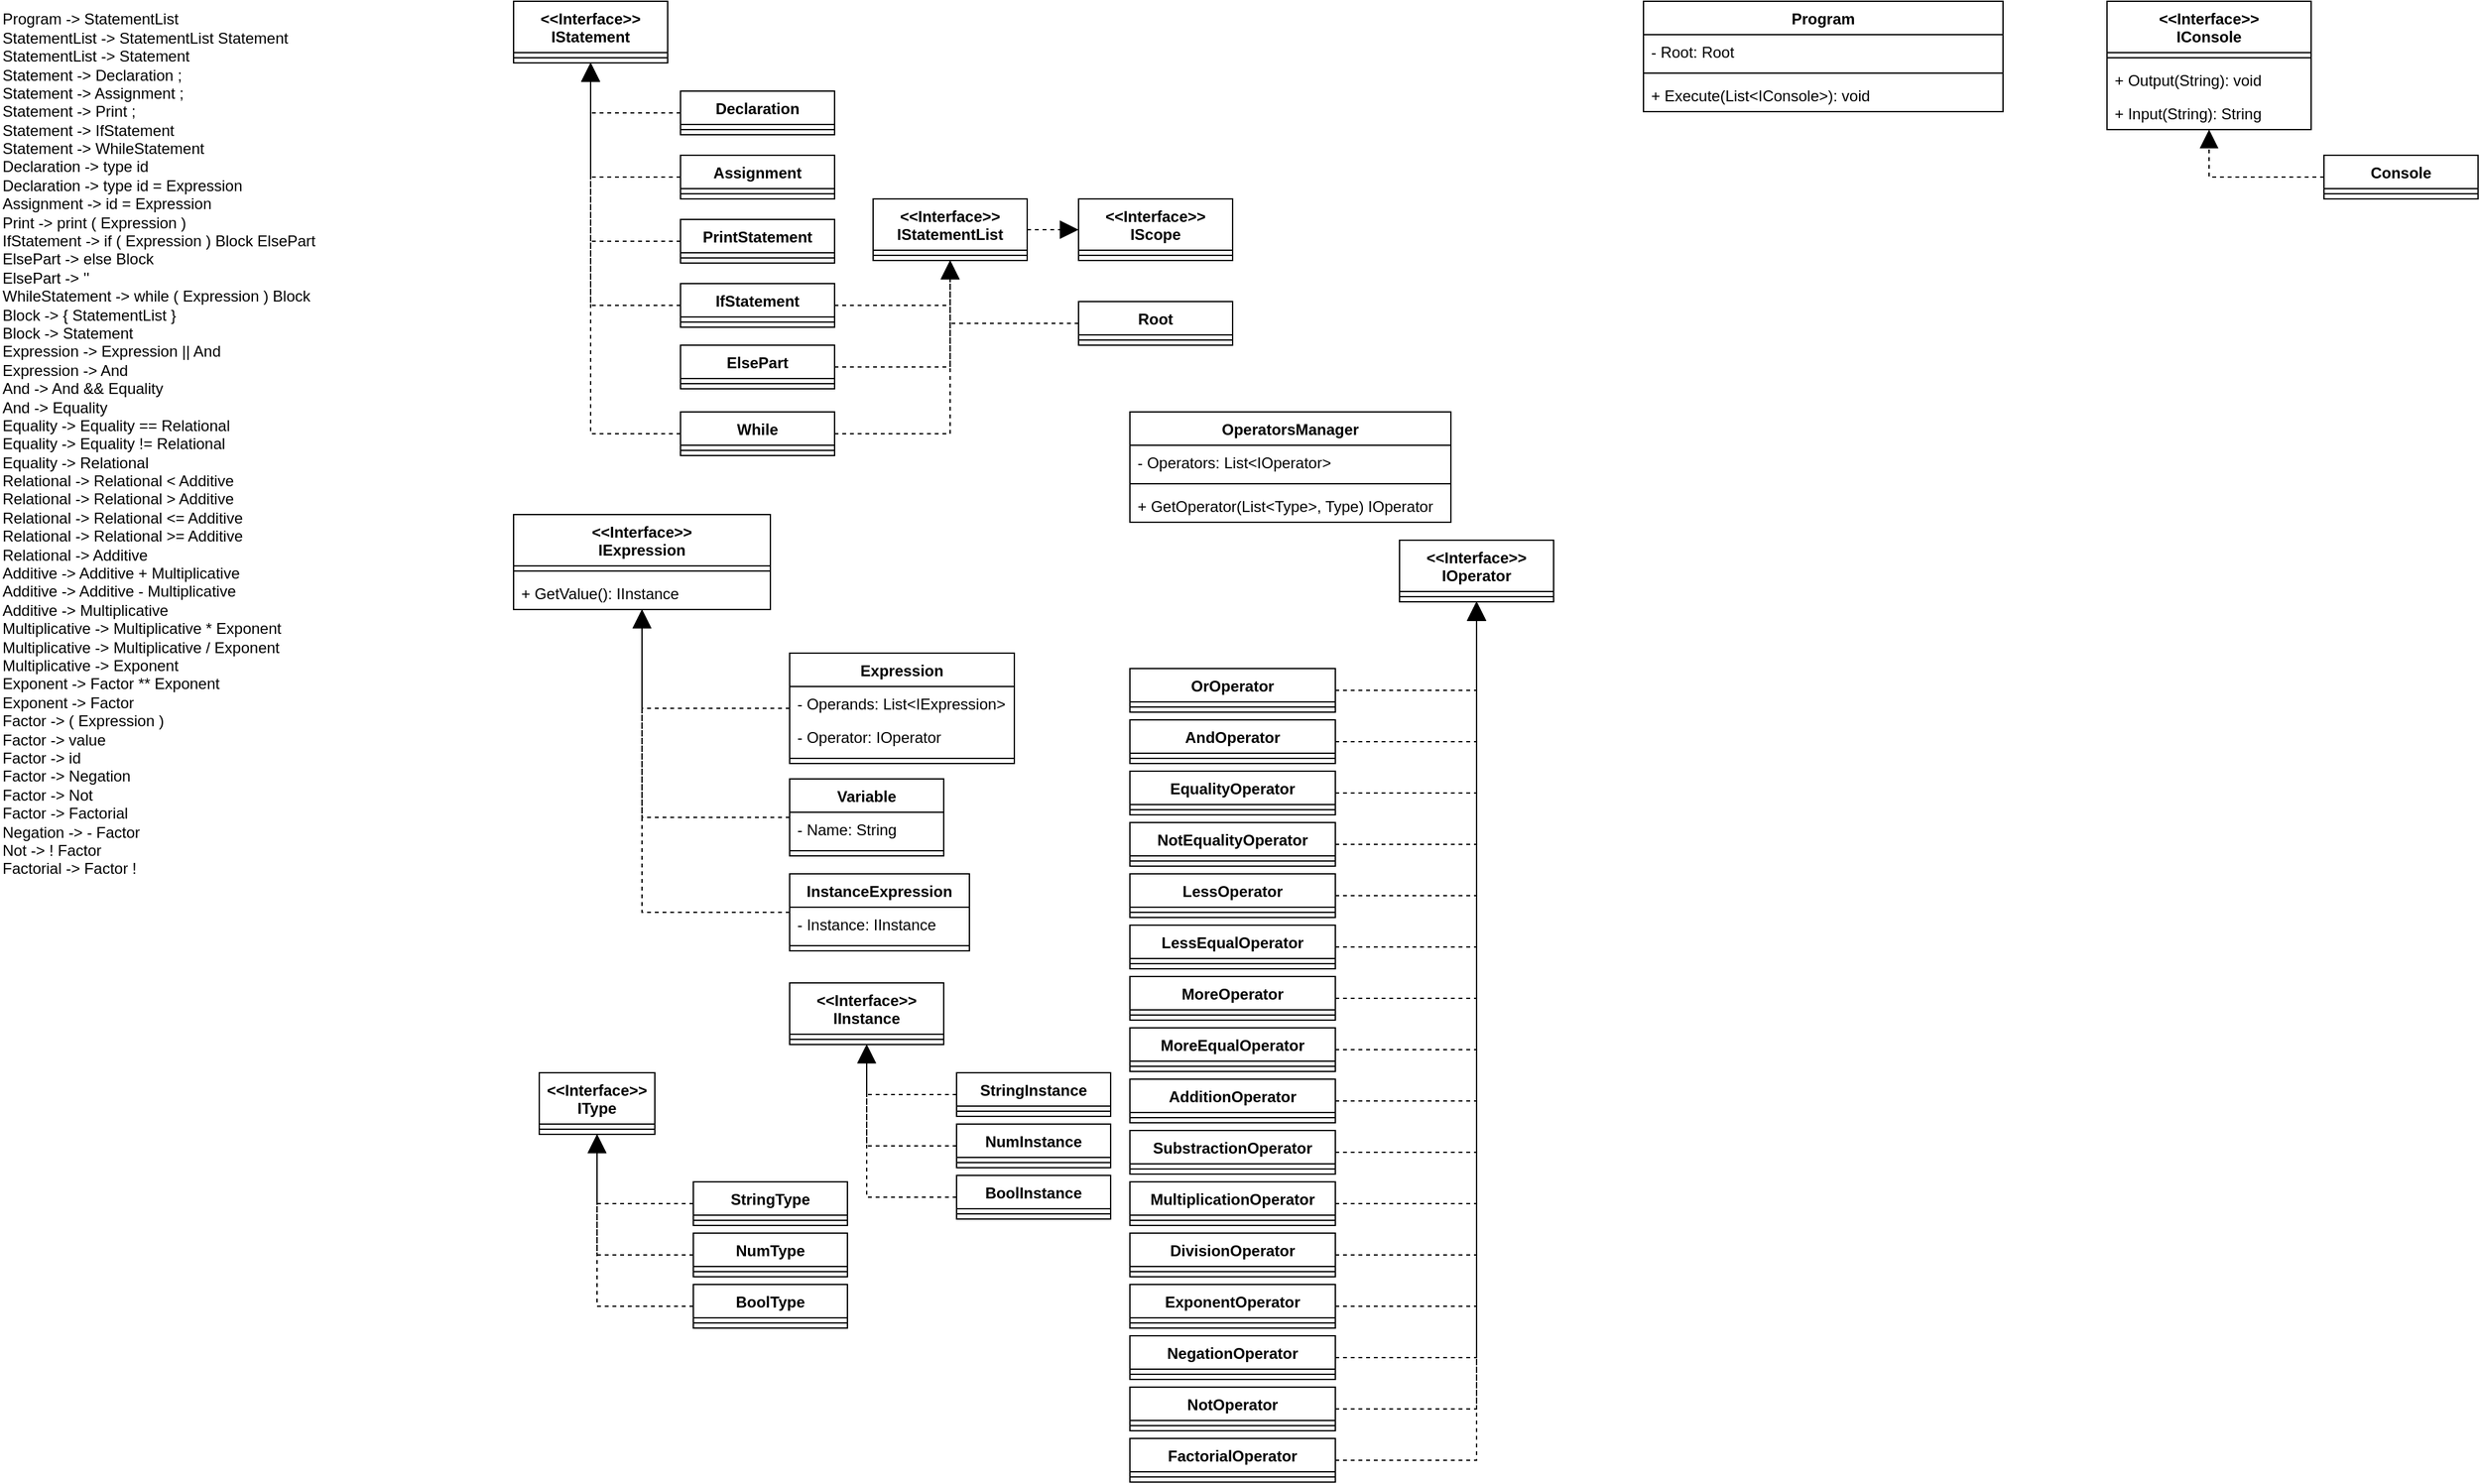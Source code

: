 <mxfile version="24.1.0" type="device">
  <diagram id="C5RBs43oDa-KdzZeNtuy" name="Page-1">
    <mxGraphModel dx="1534" dy="521" grid="1" gridSize="10" guides="1" tooltips="1" connect="1" arrows="1" fold="1" page="1" pageScale="1" pageWidth="827" pageHeight="1169" math="0" shadow="0">
      <root>
        <mxCell id="WIyWlLk6GJQsqaUBKTNV-0" />
        <mxCell id="WIyWlLk6GJQsqaUBKTNV-1" parent="WIyWlLk6GJQsqaUBKTNV-0" />
        <mxCell id="Ax5wIYKiButKGOW5LQg--2" value="&amp;lt;&amp;lt;Interface&amp;gt;&amp;gt;&lt;br&gt;IStatement" style="swimlane;fontStyle=1;align=center;verticalAlign=top;childLayout=stackLayout;horizontal=1;startSize=40;horizontalStack=0;resizeParent=1;resizeParentMax=0;resizeLast=0;collapsible=1;marginBottom=0;whiteSpace=wrap;html=1;" parent="WIyWlLk6GJQsqaUBKTNV-1" vertex="1">
          <mxGeometry width="120" height="48" as="geometry">
            <mxRectangle x="430" y="60" width="110" height="40" as="alternateBounds" />
          </mxGeometry>
        </mxCell>
        <mxCell id="Ax5wIYKiButKGOW5LQg--3" value="" style="line;strokeWidth=1;fillColor=none;align=left;verticalAlign=middle;spacingTop=-1;spacingLeft=3;spacingRight=3;rotatable=0;labelPosition=right;points=[];portConstraint=eastwest;strokeColor=inherit;" parent="Ax5wIYKiButKGOW5LQg--2" vertex="1">
          <mxGeometry y="40" width="120" height="8" as="geometry" />
        </mxCell>
        <mxCell id="Ax5wIYKiButKGOW5LQg--4" value="&amp;lt;&amp;lt;Interface&amp;gt;&amp;gt;&lt;br&gt;IStatementList" style="swimlane;fontStyle=1;align=center;verticalAlign=top;childLayout=stackLayout;horizontal=1;startSize=40;horizontalStack=0;resizeParent=1;resizeParentMax=0;resizeLast=0;collapsible=1;marginBottom=0;whiteSpace=wrap;html=1;" parent="WIyWlLk6GJQsqaUBKTNV-1" vertex="1">
          <mxGeometry x="280" y="154" width="120" height="48" as="geometry">
            <mxRectangle x="430" y="60" width="110" height="40" as="alternateBounds" />
          </mxGeometry>
        </mxCell>
        <mxCell id="Ax5wIYKiButKGOW5LQg--5" value="" style="line;strokeWidth=1;fillColor=none;align=left;verticalAlign=middle;spacingTop=-1;spacingLeft=3;spacingRight=3;rotatable=0;labelPosition=right;points=[];portConstraint=eastwest;strokeColor=inherit;" parent="Ax5wIYKiButKGOW5LQg--4" vertex="1">
          <mxGeometry y="40" width="120" height="8" as="geometry" />
        </mxCell>
        <mxCell id="Ax5wIYKiButKGOW5LQg--6" value="Declaration" style="swimlane;fontStyle=1;align=center;verticalAlign=top;childLayout=stackLayout;horizontal=1;startSize=26;horizontalStack=0;resizeParent=1;resizeParentMax=0;resizeLast=0;collapsible=1;marginBottom=0;whiteSpace=wrap;html=1;" parent="WIyWlLk6GJQsqaUBKTNV-1" vertex="1">
          <mxGeometry x="130" y="70" width="120" height="34" as="geometry" />
        </mxCell>
        <mxCell id="Ax5wIYKiButKGOW5LQg--7" value="" style="line;strokeWidth=1;fillColor=none;align=left;verticalAlign=middle;spacingTop=-1;spacingLeft=3;spacingRight=3;rotatable=0;labelPosition=right;points=[];portConstraint=eastwest;strokeColor=inherit;" parent="Ax5wIYKiButKGOW5LQg--6" vertex="1">
          <mxGeometry y="26" width="120" height="8" as="geometry" />
        </mxCell>
        <mxCell id="Ax5wIYKiButKGOW5LQg--8" value="Assignment" style="swimlane;fontStyle=1;align=center;verticalAlign=top;childLayout=stackLayout;horizontal=1;startSize=26;horizontalStack=0;resizeParent=1;resizeParentMax=0;resizeLast=0;collapsible=1;marginBottom=0;whiteSpace=wrap;html=1;" parent="WIyWlLk6GJQsqaUBKTNV-1" vertex="1">
          <mxGeometry x="130" y="120" width="120" height="34" as="geometry" />
        </mxCell>
        <mxCell id="Ax5wIYKiButKGOW5LQg--9" value="" style="line;strokeWidth=1;fillColor=none;align=left;verticalAlign=middle;spacingTop=-1;spacingLeft=3;spacingRight=3;rotatable=0;labelPosition=right;points=[];portConstraint=eastwest;strokeColor=inherit;" parent="Ax5wIYKiButKGOW5LQg--8" vertex="1">
          <mxGeometry y="26" width="120" height="8" as="geometry" />
        </mxCell>
        <mxCell id="Ax5wIYKiButKGOW5LQg--10" value="" style="endArrow=block;dashed=1;endFill=1;endSize=12;html=1;rounded=0;edgeStyle=orthogonalEdgeStyle;elbow=vertical;" parent="WIyWlLk6GJQsqaUBKTNV-1" source="Ax5wIYKiButKGOW5LQg--6" target="Ax5wIYKiButKGOW5LQg--2" edge="1">
          <mxGeometry width="160" relative="1" as="geometry">
            <mxPoint x="250" y="30.0" as="sourcePoint" />
            <mxPoint x="360" y="30.0" as="targetPoint" />
          </mxGeometry>
        </mxCell>
        <mxCell id="Ax5wIYKiButKGOW5LQg--12" value="" style="endArrow=block;dashed=1;endFill=1;endSize=12;html=1;rounded=0;edgeStyle=orthogonalEdgeStyle;elbow=vertical;" parent="WIyWlLk6GJQsqaUBKTNV-1" source="Ax5wIYKiButKGOW5LQg--8" target="Ax5wIYKiButKGOW5LQg--2" edge="1">
          <mxGeometry width="160" relative="1" as="geometry">
            <mxPoint x="330" y="200.0" as="sourcePoint" />
            <mxPoint x="440" y="200.0" as="targetPoint" />
          </mxGeometry>
        </mxCell>
        <mxCell id="Ax5wIYKiButKGOW5LQg--13" value="PrintStatement" style="swimlane;fontStyle=1;align=center;verticalAlign=top;childLayout=stackLayout;horizontal=1;startSize=26;horizontalStack=0;resizeParent=1;resizeParentMax=0;resizeLast=0;collapsible=1;marginBottom=0;whiteSpace=wrap;html=1;" parent="WIyWlLk6GJQsqaUBKTNV-1" vertex="1">
          <mxGeometry x="130" y="170" width="120" height="34" as="geometry" />
        </mxCell>
        <mxCell id="Ax5wIYKiButKGOW5LQg--14" value="" style="line;strokeWidth=1;fillColor=none;align=left;verticalAlign=middle;spacingTop=-1;spacingLeft=3;spacingRight=3;rotatable=0;labelPosition=right;points=[];portConstraint=eastwest;strokeColor=inherit;" parent="Ax5wIYKiButKGOW5LQg--13" vertex="1">
          <mxGeometry y="26" width="120" height="8" as="geometry" />
        </mxCell>
        <mxCell id="Ax5wIYKiButKGOW5LQg--15" value="" style="endArrow=block;dashed=1;endFill=1;endSize=12;html=1;rounded=0;edgeStyle=orthogonalEdgeStyle;elbow=vertical;" parent="WIyWlLk6GJQsqaUBKTNV-1" source="Ax5wIYKiButKGOW5LQg--13" target="Ax5wIYKiButKGOW5LQg--2" edge="1">
          <mxGeometry width="160" relative="1" as="geometry">
            <mxPoint x="260" y="290.0" as="sourcePoint" />
            <mxPoint x="370" y="290.0" as="targetPoint" />
          </mxGeometry>
        </mxCell>
        <mxCell id="Ax5wIYKiButKGOW5LQg--18" value="While" style="swimlane;fontStyle=1;align=center;verticalAlign=top;childLayout=stackLayout;horizontal=1;startSize=26;horizontalStack=0;resizeParent=1;resizeParentMax=0;resizeLast=0;collapsible=1;marginBottom=0;whiteSpace=wrap;html=1;" parent="WIyWlLk6GJQsqaUBKTNV-1" vertex="1">
          <mxGeometry x="130" y="320" width="120" height="34" as="geometry" />
        </mxCell>
        <mxCell id="Ax5wIYKiButKGOW5LQg--19" value="" style="line;strokeWidth=1;fillColor=none;align=left;verticalAlign=middle;spacingTop=-1;spacingLeft=3;spacingRight=3;rotatable=0;labelPosition=right;points=[];portConstraint=eastwest;strokeColor=inherit;" parent="Ax5wIYKiButKGOW5LQg--18" vertex="1">
          <mxGeometry y="26" width="120" height="8" as="geometry" />
        </mxCell>
        <mxCell id="Ax5wIYKiButKGOW5LQg--21" value="" style="endArrow=block;dashed=1;endFill=1;endSize=12;html=1;rounded=0;edgeStyle=orthogonalEdgeStyle;elbow=vertical;" parent="WIyWlLk6GJQsqaUBKTNV-1" source="Ax5wIYKiButKGOW5LQg--18" target="Ax5wIYKiButKGOW5LQg--2" edge="1">
          <mxGeometry width="160" relative="1" as="geometry">
            <mxPoint x="40" y="290.0" as="sourcePoint" />
            <mxPoint x="150" y="290.0" as="targetPoint" />
          </mxGeometry>
        </mxCell>
        <mxCell id="Ax5wIYKiButKGOW5LQg--23" value="IfStatement" style="swimlane;fontStyle=1;align=center;verticalAlign=top;childLayout=stackLayout;horizontal=1;startSize=26;horizontalStack=0;resizeParent=1;resizeParentMax=0;resizeLast=0;collapsible=1;marginBottom=0;whiteSpace=wrap;html=1;" parent="WIyWlLk6GJQsqaUBKTNV-1" vertex="1">
          <mxGeometry x="130" y="220" width="120" height="34" as="geometry" />
        </mxCell>
        <mxCell id="Ax5wIYKiButKGOW5LQg--24" value="" style="line;strokeWidth=1;fillColor=none;align=left;verticalAlign=middle;spacingTop=-1;spacingLeft=3;spacingRight=3;rotatable=0;labelPosition=right;points=[];portConstraint=eastwest;strokeColor=inherit;" parent="Ax5wIYKiButKGOW5LQg--23" vertex="1">
          <mxGeometry y="26" width="120" height="8" as="geometry" />
        </mxCell>
        <mxCell id="Ax5wIYKiButKGOW5LQg--25" value="ElsePart" style="swimlane;fontStyle=1;align=center;verticalAlign=top;childLayout=stackLayout;horizontal=1;startSize=26;horizontalStack=0;resizeParent=1;resizeParentMax=0;resizeLast=0;collapsible=1;marginBottom=0;whiteSpace=wrap;html=1;" parent="WIyWlLk6GJQsqaUBKTNV-1" vertex="1">
          <mxGeometry x="130" y="268" width="120" height="34" as="geometry" />
        </mxCell>
        <mxCell id="Ax5wIYKiButKGOW5LQg--26" value="" style="line;strokeWidth=1;fillColor=none;align=left;verticalAlign=middle;spacingTop=-1;spacingLeft=3;spacingRight=3;rotatable=0;labelPosition=right;points=[];portConstraint=eastwest;strokeColor=inherit;" parent="Ax5wIYKiButKGOW5LQg--25" vertex="1">
          <mxGeometry y="26" width="120" height="8" as="geometry" />
        </mxCell>
        <mxCell id="Ax5wIYKiButKGOW5LQg--27" value="" style="endArrow=block;dashed=1;endFill=1;endSize=12;html=1;rounded=0;edgeStyle=orthogonalEdgeStyle;elbow=vertical;" parent="WIyWlLk6GJQsqaUBKTNV-1" source="Ax5wIYKiButKGOW5LQg--23" target="Ax5wIYKiButKGOW5LQg--2" edge="1">
          <mxGeometry width="160" relative="1" as="geometry">
            <mxPoint x="340" y="240.0" as="sourcePoint" />
            <mxPoint x="450" y="240.0" as="targetPoint" />
          </mxGeometry>
        </mxCell>
        <mxCell id="Ax5wIYKiButKGOW5LQg--29" value="" style="endArrow=block;dashed=1;endFill=1;endSize=12;html=1;rounded=0;edgeStyle=orthogonalEdgeStyle;elbow=vertical;" parent="WIyWlLk6GJQsqaUBKTNV-1" source="Ax5wIYKiButKGOW5LQg--23" target="Ax5wIYKiButKGOW5LQg--4" edge="1">
          <mxGeometry width="160" relative="1" as="geometry">
            <mxPoint x="330" y="330.0" as="sourcePoint" />
            <mxPoint x="440" y="330.0" as="targetPoint" />
          </mxGeometry>
        </mxCell>
        <mxCell id="Ax5wIYKiButKGOW5LQg--30" value="" style="endArrow=block;dashed=1;endFill=1;endSize=12;html=1;rounded=0;edgeStyle=orthogonalEdgeStyle;elbow=vertical;" parent="WIyWlLk6GJQsqaUBKTNV-1" source="Ax5wIYKiButKGOW5LQg--25" target="Ax5wIYKiButKGOW5LQg--4" edge="1">
          <mxGeometry width="160" relative="1" as="geometry">
            <mxPoint x="290" y="310.0" as="sourcePoint" />
            <mxPoint x="400" y="310.0" as="targetPoint" />
          </mxGeometry>
        </mxCell>
        <mxCell id="Ax5wIYKiButKGOW5LQg--31" value="" style="endArrow=block;dashed=1;endFill=1;endSize=12;html=1;rounded=0;edgeStyle=orthogonalEdgeStyle;elbow=vertical;" parent="WIyWlLk6GJQsqaUBKTNV-1" source="Ax5wIYKiButKGOW5LQg--18" target="Ax5wIYKiButKGOW5LQg--4" edge="1">
          <mxGeometry width="160" relative="1" as="geometry">
            <mxPoint x="210" y="390" as="sourcePoint" />
            <mxPoint x="320" y="390.0" as="targetPoint" />
          </mxGeometry>
        </mxCell>
        <mxCell id="Ax5wIYKiButKGOW5LQg--32" value="&amp;lt;&amp;lt;Interface&amp;gt;&amp;gt;&lt;br&gt;IScope" style="swimlane;fontStyle=1;align=center;verticalAlign=top;childLayout=stackLayout;horizontal=1;startSize=40;horizontalStack=0;resizeParent=1;resizeParentMax=0;resizeLast=0;collapsible=1;marginBottom=0;whiteSpace=wrap;html=1;" parent="WIyWlLk6GJQsqaUBKTNV-1" vertex="1">
          <mxGeometry x="440" y="154" width="120" height="48" as="geometry">
            <mxRectangle x="430" y="60" width="110" height="40" as="alternateBounds" />
          </mxGeometry>
        </mxCell>
        <mxCell id="Ax5wIYKiButKGOW5LQg--33" value="" style="line;strokeWidth=1;fillColor=none;align=left;verticalAlign=middle;spacingTop=-1;spacingLeft=3;spacingRight=3;rotatable=0;labelPosition=right;points=[];portConstraint=eastwest;strokeColor=inherit;" parent="Ax5wIYKiButKGOW5LQg--32" vertex="1">
          <mxGeometry y="40" width="120" height="8" as="geometry" />
        </mxCell>
        <mxCell id="Ax5wIYKiButKGOW5LQg--34" value="Root" style="swimlane;fontStyle=1;align=center;verticalAlign=top;childLayout=stackLayout;horizontal=1;startSize=26;horizontalStack=0;resizeParent=1;resizeParentMax=0;resizeLast=0;collapsible=1;marginBottom=0;whiteSpace=wrap;html=1;" parent="WIyWlLk6GJQsqaUBKTNV-1" vertex="1">
          <mxGeometry x="440" y="234" width="120" height="34" as="geometry" />
        </mxCell>
        <mxCell id="Ax5wIYKiButKGOW5LQg--35" value="" style="line;strokeWidth=1;fillColor=none;align=left;verticalAlign=middle;spacingTop=-1;spacingLeft=3;spacingRight=3;rotatable=0;labelPosition=right;points=[];portConstraint=eastwest;strokeColor=inherit;" parent="Ax5wIYKiButKGOW5LQg--34" vertex="1">
          <mxGeometry y="26" width="120" height="8" as="geometry" />
        </mxCell>
        <mxCell id="Ax5wIYKiButKGOW5LQg--37" value="" style="endArrow=block;dashed=1;endFill=1;endSize=12;html=1;rounded=0;edgeStyle=orthogonalEdgeStyle;elbow=vertical;" parent="WIyWlLk6GJQsqaUBKTNV-1" source="Ax5wIYKiButKGOW5LQg--4" target="Ax5wIYKiButKGOW5LQg--32" edge="1">
          <mxGeometry width="160" relative="1" as="geometry">
            <mxPoint x="440" y="250.0" as="sourcePoint" />
            <mxPoint x="550" y="250.0" as="targetPoint" />
          </mxGeometry>
        </mxCell>
        <mxCell id="Ax5wIYKiButKGOW5LQg--38" value="" style="endArrow=block;dashed=1;endFill=1;endSize=12;html=1;rounded=0;edgeStyle=orthogonalEdgeStyle;elbow=vertical;" parent="WIyWlLk6GJQsqaUBKTNV-1" source="Ax5wIYKiButKGOW5LQg--34" target="Ax5wIYKiButKGOW5LQg--4" edge="1">
          <mxGeometry width="160" relative="1" as="geometry">
            <mxPoint x="330" y="420.0" as="sourcePoint" />
            <mxPoint x="440" y="420.0" as="targetPoint" />
          </mxGeometry>
        </mxCell>
        <mxCell id="Ax5wIYKiButKGOW5LQg--42" value="&lt;div&gt;Program -&amp;gt; StatementList&lt;/div&gt;&lt;div&gt;StatementList -&amp;gt; StatementList Statement&lt;/div&gt;&lt;div&gt;StatementList -&amp;gt; Statement&lt;/div&gt;&lt;div&gt;Statement -&amp;gt; Declaration ;&lt;/div&gt;&lt;div&gt;Statement -&amp;gt; Assignment ;&lt;/div&gt;&lt;div&gt;Statement -&amp;gt; Print ;&lt;/div&gt;&lt;div&gt;Statement -&amp;gt; IfStatement&lt;/div&gt;&lt;div&gt;Statement -&amp;gt; WhileStatement&lt;/div&gt;&lt;div&gt;Declaration -&amp;gt; type id&lt;/div&gt;&lt;div&gt;Declaration -&amp;gt; type id = Expression&lt;/div&gt;&lt;div&gt;Assignment -&amp;gt; id = Expression&lt;/div&gt;&lt;div&gt;Print -&amp;gt; print ( Expression )&lt;/div&gt;&lt;div&gt;IfStatement -&amp;gt; if ( Expression ) Block ElsePart&lt;/div&gt;&lt;div&gt;ElsePart -&amp;gt; else Block&lt;/div&gt;&lt;div&gt;ElsePart -&amp;gt; &#39;&#39;&lt;/div&gt;&lt;div&gt;WhileStatement -&amp;gt; while ( Expression ) Block&lt;/div&gt;&lt;div&gt;Block -&amp;gt; { StatementList }&lt;/div&gt;&lt;div&gt;Block -&amp;gt; Statement&lt;/div&gt;&lt;div&gt;Expression -&amp;gt; Expression || And&lt;/div&gt;&lt;div&gt;Expression -&amp;gt; And&lt;/div&gt;&lt;div&gt;And -&amp;gt; And &amp;amp;&amp;amp; Equality&lt;/div&gt;&lt;div&gt;And -&amp;gt; Equality&lt;/div&gt;&lt;div&gt;Equality -&amp;gt; Equality == Relational&lt;/div&gt;&lt;div&gt;Equality -&amp;gt; Equality != Relational&lt;/div&gt;&lt;div&gt;Equality -&amp;gt; Relational&lt;/div&gt;&lt;div&gt;Relational -&amp;gt; Relational &amp;lt; Additive&lt;/div&gt;&lt;div&gt;Relational -&amp;gt; Relational &amp;gt; Additive&lt;/div&gt;&lt;div&gt;Relational -&amp;gt; Relational &amp;lt;= Additive&lt;/div&gt;&lt;div&gt;Relational -&amp;gt; Relational &amp;gt;= Additive&lt;/div&gt;&lt;div&gt;Relational -&amp;gt; Additive&lt;/div&gt;&lt;div&gt;Additive -&amp;gt; Additive + Multiplicative&lt;/div&gt;&lt;div&gt;Additive -&amp;gt; Additive - Multiplicative&lt;/div&gt;&lt;div&gt;Additive -&amp;gt; Multiplicative&lt;/div&gt;&lt;div&gt;Multiplicative -&amp;gt; Multiplicative * Exponent&lt;/div&gt;&lt;div&gt;Multiplicative -&amp;gt; Multiplicative / Exponent&lt;/div&gt;&lt;div&gt;Multiplicative -&amp;gt; Exponent&lt;/div&gt;&lt;div&gt;Exponent -&amp;gt; Factor ** Exponent&lt;/div&gt;&lt;div&gt;Exponent -&amp;gt; Factor&lt;/div&gt;&lt;div&gt;Factor -&amp;gt; ( Expression )&lt;/div&gt;&lt;div&gt;Factor -&amp;gt; value&lt;/div&gt;&lt;div&gt;Factor -&amp;gt; id&lt;/div&gt;&lt;div&gt;Factor -&amp;gt; Negation&lt;/div&gt;&lt;div&gt;Factor -&amp;gt; Not&lt;/div&gt;&lt;div&gt;Factor -&amp;gt; Factorial&lt;/div&gt;&lt;div&gt;Negation -&amp;gt; - Factor&lt;/div&gt;&lt;div&gt;Not -&amp;gt; ! Factor&lt;/div&gt;&lt;div&gt;Factorial -&amp;gt; Factor !&lt;/div&gt;&lt;div&gt;&lt;/div&gt;" style="text;html=1;align=left;verticalAlign=middle;resizable=0;points=[];autosize=1;strokeColor=none;fillColor=none;" parent="WIyWlLk6GJQsqaUBKTNV-1" vertex="1">
          <mxGeometry x="-400" width="270" height="690" as="geometry" />
        </mxCell>
        <mxCell id="n7szS4Y07oMh0RmyHEz_-0" value="&amp;lt;&amp;lt;Interface&amp;gt;&amp;gt;&lt;br&gt;IExpression" style="swimlane;fontStyle=1;align=center;verticalAlign=top;childLayout=stackLayout;horizontal=1;startSize=40;horizontalStack=0;resizeParent=1;resizeParentMax=0;resizeLast=0;collapsible=1;marginBottom=0;whiteSpace=wrap;html=1;" parent="WIyWlLk6GJQsqaUBKTNV-1" vertex="1">
          <mxGeometry y="400" width="200" height="74" as="geometry">
            <mxRectangle x="430" y="60" width="110" height="40" as="alternateBounds" />
          </mxGeometry>
        </mxCell>
        <mxCell id="n7szS4Y07oMh0RmyHEz_-1" value="" style="line;strokeWidth=1;fillColor=none;align=left;verticalAlign=middle;spacingTop=-1;spacingLeft=3;spacingRight=3;rotatable=0;labelPosition=right;points=[];portConstraint=eastwest;strokeColor=inherit;" parent="n7szS4Y07oMh0RmyHEz_-0" vertex="1">
          <mxGeometry y="40" width="200" height="8" as="geometry" />
        </mxCell>
        <mxCell id="n7szS4Y07oMh0RmyHEz_-4" value="+ GetValue(): IInstance" style="text;strokeColor=none;fillColor=none;align=left;verticalAlign=top;spacingLeft=4;spacingRight=4;overflow=hidden;rotatable=0;points=[[0,0.5],[1,0.5]];portConstraint=eastwest;whiteSpace=wrap;html=1;" parent="n7szS4Y07oMh0RmyHEz_-0" vertex="1">
          <mxGeometry y="48" width="200" height="26" as="geometry" />
        </mxCell>
        <mxCell id="n7szS4Y07oMh0RmyHEz_-5" value="&amp;lt;&amp;lt;Interface&amp;gt;&amp;gt;&lt;br&gt;IInstance" style="swimlane;fontStyle=1;align=center;verticalAlign=top;childLayout=stackLayout;horizontal=1;startSize=40;horizontalStack=0;resizeParent=1;resizeParentMax=0;resizeLast=0;collapsible=1;marginBottom=0;whiteSpace=wrap;html=1;" parent="WIyWlLk6GJQsqaUBKTNV-1" vertex="1">
          <mxGeometry x="215" y="765" width="120" height="48" as="geometry">
            <mxRectangle x="430" y="60" width="110" height="40" as="alternateBounds" />
          </mxGeometry>
        </mxCell>
        <mxCell id="n7szS4Y07oMh0RmyHEz_-6" value="" style="line;strokeWidth=1;fillColor=none;align=left;verticalAlign=middle;spacingTop=-1;spacingLeft=3;spacingRight=3;rotatable=0;labelPosition=right;points=[];portConstraint=eastwest;strokeColor=inherit;" parent="n7szS4Y07oMh0RmyHEz_-5" vertex="1">
          <mxGeometry y="40" width="120" height="8" as="geometry" />
        </mxCell>
        <mxCell id="n7szS4Y07oMh0RmyHEz_-7" value="StringInstance" style="swimlane;fontStyle=1;align=center;verticalAlign=top;childLayout=stackLayout;horizontal=1;startSize=26;horizontalStack=0;resizeParent=1;resizeParentMax=0;resizeLast=0;collapsible=1;marginBottom=0;whiteSpace=wrap;html=1;" parent="WIyWlLk6GJQsqaUBKTNV-1" vertex="1">
          <mxGeometry x="345" y="835" width="120" height="34" as="geometry" />
        </mxCell>
        <mxCell id="n7szS4Y07oMh0RmyHEz_-8" value="" style="line;strokeWidth=1;fillColor=none;align=left;verticalAlign=middle;spacingTop=-1;spacingLeft=3;spacingRight=3;rotatable=0;labelPosition=right;points=[];portConstraint=eastwest;strokeColor=inherit;" parent="n7szS4Y07oMh0RmyHEz_-7" vertex="1">
          <mxGeometry y="26" width="120" height="8" as="geometry" />
        </mxCell>
        <mxCell id="n7szS4Y07oMh0RmyHEz_-11" value="NumInstance" style="swimlane;fontStyle=1;align=center;verticalAlign=top;childLayout=stackLayout;horizontal=1;startSize=26;horizontalStack=0;resizeParent=1;resizeParentMax=0;resizeLast=0;collapsible=1;marginBottom=0;whiteSpace=wrap;html=1;" parent="WIyWlLk6GJQsqaUBKTNV-1" vertex="1">
          <mxGeometry x="345" y="875" width="120" height="34" as="geometry" />
        </mxCell>
        <mxCell id="n7szS4Y07oMh0RmyHEz_-12" value="" style="line;strokeWidth=1;fillColor=none;align=left;verticalAlign=middle;spacingTop=-1;spacingLeft=3;spacingRight=3;rotatable=0;labelPosition=right;points=[];portConstraint=eastwest;strokeColor=inherit;" parent="n7szS4Y07oMh0RmyHEz_-11" vertex="1">
          <mxGeometry y="26" width="120" height="8" as="geometry" />
        </mxCell>
        <mxCell id="n7szS4Y07oMh0RmyHEz_-13" value="BoolInstance" style="swimlane;fontStyle=1;align=center;verticalAlign=top;childLayout=stackLayout;horizontal=1;startSize=26;horizontalStack=0;resizeParent=1;resizeParentMax=0;resizeLast=0;collapsible=1;marginBottom=0;whiteSpace=wrap;html=1;" parent="WIyWlLk6GJQsqaUBKTNV-1" vertex="1">
          <mxGeometry x="345" y="915" width="120" height="34" as="geometry" />
        </mxCell>
        <mxCell id="n7szS4Y07oMh0RmyHEz_-14" value="" style="line;strokeWidth=1;fillColor=none;align=left;verticalAlign=middle;spacingTop=-1;spacingLeft=3;spacingRight=3;rotatable=0;labelPosition=right;points=[];portConstraint=eastwest;strokeColor=inherit;" parent="n7szS4Y07oMh0RmyHEz_-13" vertex="1">
          <mxGeometry y="26" width="120" height="8" as="geometry" />
        </mxCell>
        <mxCell id="n7szS4Y07oMh0RmyHEz_-15" value="" style="endArrow=block;dashed=1;endFill=1;endSize=12;html=1;rounded=0;edgeStyle=orthogonalEdgeStyle;elbow=vertical;" parent="WIyWlLk6GJQsqaUBKTNV-1" source="n7szS4Y07oMh0RmyHEz_-7" target="n7szS4Y07oMh0RmyHEz_-5" edge="1">
          <mxGeometry width="160" relative="1" as="geometry">
            <mxPoint x="530" y="763.0" as="sourcePoint" />
            <mxPoint x="640" y="763.0" as="targetPoint" />
          </mxGeometry>
        </mxCell>
        <mxCell id="n7szS4Y07oMh0RmyHEz_-16" value="" style="endArrow=block;dashed=1;endFill=1;endSize=12;html=1;rounded=0;edgeStyle=orthogonalEdgeStyle;elbow=vertical;" parent="WIyWlLk6GJQsqaUBKTNV-1" source="n7szS4Y07oMh0RmyHEz_-11" target="n7szS4Y07oMh0RmyHEz_-5" edge="1">
          <mxGeometry width="160" relative="1" as="geometry">
            <mxPoint x="500" y="803.0" as="sourcePoint" />
            <mxPoint x="610" y="803.0" as="targetPoint" />
          </mxGeometry>
        </mxCell>
        <mxCell id="n7szS4Y07oMh0RmyHEz_-17" value="" style="endArrow=block;dashed=1;endFill=1;endSize=12;html=1;rounded=0;edgeStyle=orthogonalEdgeStyle;elbow=vertical;" parent="WIyWlLk6GJQsqaUBKTNV-1" source="n7szS4Y07oMh0RmyHEz_-13" target="n7szS4Y07oMh0RmyHEz_-5" edge="1">
          <mxGeometry width="160" relative="1" as="geometry">
            <mxPoint x="510" y="843.0" as="sourcePoint" />
            <mxPoint x="620" y="843.0" as="targetPoint" />
          </mxGeometry>
        </mxCell>
        <mxCell id="n7szS4Y07oMh0RmyHEz_-18" value="OrOperator" style="swimlane;fontStyle=1;align=center;verticalAlign=top;childLayout=stackLayout;horizontal=1;startSize=26;horizontalStack=0;resizeParent=1;resizeParentMax=0;resizeLast=0;collapsible=1;marginBottom=0;whiteSpace=wrap;html=1;" parent="WIyWlLk6GJQsqaUBKTNV-1" vertex="1">
          <mxGeometry x="480" y="520" width="160" height="34" as="geometry" />
        </mxCell>
        <mxCell id="n7szS4Y07oMh0RmyHEz_-19" value="" style="line;strokeWidth=1;fillColor=none;align=left;verticalAlign=middle;spacingTop=-1;spacingLeft=3;spacingRight=3;rotatable=0;labelPosition=right;points=[];portConstraint=eastwest;strokeColor=inherit;" parent="n7szS4Y07oMh0RmyHEz_-18" vertex="1">
          <mxGeometry y="26" width="160" height="8" as="geometry" />
        </mxCell>
        <mxCell id="n7szS4Y07oMh0RmyHEz_-22" value="AndOperator" style="swimlane;fontStyle=1;align=center;verticalAlign=top;childLayout=stackLayout;horizontal=1;startSize=26;horizontalStack=0;resizeParent=1;resizeParentMax=0;resizeLast=0;collapsible=1;marginBottom=0;whiteSpace=wrap;html=1;" parent="WIyWlLk6GJQsqaUBKTNV-1" vertex="1">
          <mxGeometry x="480" y="560" width="160" height="34" as="geometry" />
        </mxCell>
        <mxCell id="n7szS4Y07oMh0RmyHEz_-23" value="" style="line;strokeWidth=1;fillColor=none;align=left;verticalAlign=middle;spacingTop=-1;spacingLeft=3;spacingRight=3;rotatable=0;labelPosition=right;points=[];portConstraint=eastwest;strokeColor=inherit;" parent="n7szS4Y07oMh0RmyHEz_-22" vertex="1">
          <mxGeometry y="26" width="160" height="8" as="geometry" />
        </mxCell>
        <mxCell id="n7szS4Y07oMh0RmyHEz_-27" value="EqualityOperator" style="swimlane;fontStyle=1;align=center;verticalAlign=top;childLayout=stackLayout;horizontal=1;startSize=26;horizontalStack=0;resizeParent=1;resizeParentMax=0;resizeLast=0;collapsible=1;marginBottom=0;whiteSpace=wrap;html=1;" parent="WIyWlLk6GJQsqaUBKTNV-1" vertex="1">
          <mxGeometry x="480" y="600" width="160" height="34" as="geometry" />
        </mxCell>
        <mxCell id="n7szS4Y07oMh0RmyHEz_-28" value="" style="line;strokeWidth=1;fillColor=none;align=left;verticalAlign=middle;spacingTop=-1;spacingLeft=3;spacingRight=3;rotatable=0;labelPosition=right;points=[];portConstraint=eastwest;strokeColor=inherit;" parent="n7szS4Y07oMh0RmyHEz_-27" vertex="1">
          <mxGeometry y="26" width="160" height="8" as="geometry" />
        </mxCell>
        <mxCell id="n7szS4Y07oMh0RmyHEz_-30" value="NotEqualityOperator" style="swimlane;fontStyle=1;align=center;verticalAlign=top;childLayout=stackLayout;horizontal=1;startSize=26;horizontalStack=0;resizeParent=1;resizeParentMax=0;resizeLast=0;collapsible=1;marginBottom=0;whiteSpace=wrap;html=1;" parent="WIyWlLk6GJQsqaUBKTNV-1" vertex="1">
          <mxGeometry x="480" y="640" width="160" height="34" as="geometry" />
        </mxCell>
        <mxCell id="n7szS4Y07oMh0RmyHEz_-31" value="" style="line;strokeWidth=1;fillColor=none;align=left;verticalAlign=middle;spacingTop=-1;spacingLeft=3;spacingRight=3;rotatable=0;labelPosition=right;points=[];portConstraint=eastwest;strokeColor=inherit;" parent="n7szS4Y07oMh0RmyHEz_-30" vertex="1">
          <mxGeometry y="26" width="160" height="8" as="geometry" />
        </mxCell>
        <mxCell id="n7szS4Y07oMh0RmyHEz_-33" value="LessOperator" style="swimlane;fontStyle=1;align=center;verticalAlign=top;childLayout=stackLayout;horizontal=1;startSize=26;horizontalStack=0;resizeParent=1;resizeParentMax=0;resizeLast=0;collapsible=1;marginBottom=0;whiteSpace=wrap;html=1;" parent="WIyWlLk6GJQsqaUBKTNV-1" vertex="1">
          <mxGeometry x="480" y="680" width="160" height="34" as="geometry" />
        </mxCell>
        <mxCell id="n7szS4Y07oMh0RmyHEz_-34" value="" style="line;strokeWidth=1;fillColor=none;align=left;verticalAlign=middle;spacingTop=-1;spacingLeft=3;spacingRight=3;rotatable=0;labelPosition=right;points=[];portConstraint=eastwest;strokeColor=inherit;" parent="n7szS4Y07oMh0RmyHEz_-33" vertex="1">
          <mxGeometry y="26" width="160" height="8" as="geometry" />
        </mxCell>
        <mxCell id="n7szS4Y07oMh0RmyHEz_-36" value="LessEqualOperator" style="swimlane;fontStyle=1;align=center;verticalAlign=top;childLayout=stackLayout;horizontal=1;startSize=26;horizontalStack=0;resizeParent=1;resizeParentMax=0;resizeLast=0;collapsible=1;marginBottom=0;whiteSpace=wrap;html=1;" parent="WIyWlLk6GJQsqaUBKTNV-1" vertex="1">
          <mxGeometry x="480" y="720" width="160" height="34" as="geometry" />
        </mxCell>
        <mxCell id="n7szS4Y07oMh0RmyHEz_-37" value="" style="line;strokeWidth=1;fillColor=none;align=left;verticalAlign=middle;spacingTop=-1;spacingLeft=3;spacingRight=3;rotatable=0;labelPosition=right;points=[];portConstraint=eastwest;strokeColor=inherit;" parent="n7szS4Y07oMh0RmyHEz_-36" vertex="1">
          <mxGeometry y="26" width="160" height="8" as="geometry" />
        </mxCell>
        <mxCell id="n7szS4Y07oMh0RmyHEz_-39" value="MoreOperator" style="swimlane;fontStyle=1;align=center;verticalAlign=top;childLayout=stackLayout;horizontal=1;startSize=26;horizontalStack=0;resizeParent=1;resizeParentMax=0;resizeLast=0;collapsible=1;marginBottom=0;whiteSpace=wrap;html=1;" parent="WIyWlLk6GJQsqaUBKTNV-1" vertex="1">
          <mxGeometry x="480" y="760" width="160" height="34" as="geometry" />
        </mxCell>
        <mxCell id="n7szS4Y07oMh0RmyHEz_-40" value="" style="line;strokeWidth=1;fillColor=none;align=left;verticalAlign=middle;spacingTop=-1;spacingLeft=3;spacingRight=3;rotatable=0;labelPosition=right;points=[];portConstraint=eastwest;strokeColor=inherit;" parent="n7szS4Y07oMh0RmyHEz_-39" vertex="1">
          <mxGeometry y="26" width="160" height="8" as="geometry" />
        </mxCell>
        <mxCell id="n7szS4Y07oMh0RmyHEz_-42" value="MoreEqualOperator" style="swimlane;fontStyle=1;align=center;verticalAlign=top;childLayout=stackLayout;horizontal=1;startSize=26;horizontalStack=0;resizeParent=1;resizeParentMax=0;resizeLast=0;collapsible=1;marginBottom=0;whiteSpace=wrap;html=1;" parent="WIyWlLk6GJQsqaUBKTNV-1" vertex="1">
          <mxGeometry x="480" y="800" width="160" height="34" as="geometry" />
        </mxCell>
        <mxCell id="n7szS4Y07oMh0RmyHEz_-43" value="" style="line;strokeWidth=1;fillColor=none;align=left;verticalAlign=middle;spacingTop=-1;spacingLeft=3;spacingRight=3;rotatable=0;labelPosition=right;points=[];portConstraint=eastwest;strokeColor=inherit;" parent="n7szS4Y07oMh0RmyHEz_-42" vertex="1">
          <mxGeometry y="26" width="160" height="8" as="geometry" />
        </mxCell>
        <mxCell id="n7szS4Y07oMh0RmyHEz_-45" value="AdditionOperator" style="swimlane;fontStyle=1;align=center;verticalAlign=top;childLayout=stackLayout;horizontal=1;startSize=26;horizontalStack=0;resizeParent=1;resizeParentMax=0;resizeLast=0;collapsible=1;marginBottom=0;whiteSpace=wrap;html=1;" parent="WIyWlLk6GJQsqaUBKTNV-1" vertex="1">
          <mxGeometry x="480" y="840" width="160" height="34" as="geometry" />
        </mxCell>
        <mxCell id="n7szS4Y07oMh0RmyHEz_-46" value="" style="line;strokeWidth=1;fillColor=none;align=left;verticalAlign=middle;spacingTop=-1;spacingLeft=3;spacingRight=3;rotatable=0;labelPosition=right;points=[];portConstraint=eastwest;strokeColor=inherit;" parent="n7szS4Y07oMh0RmyHEz_-45" vertex="1">
          <mxGeometry y="26" width="160" height="8" as="geometry" />
        </mxCell>
        <mxCell id="n7szS4Y07oMh0RmyHEz_-48" value="SubstractionOperator" style="swimlane;fontStyle=1;align=center;verticalAlign=top;childLayout=stackLayout;horizontal=1;startSize=26;horizontalStack=0;resizeParent=1;resizeParentMax=0;resizeLast=0;collapsible=1;marginBottom=0;whiteSpace=wrap;html=1;" parent="WIyWlLk6GJQsqaUBKTNV-1" vertex="1">
          <mxGeometry x="480" y="880" width="160" height="34" as="geometry" />
        </mxCell>
        <mxCell id="n7szS4Y07oMh0RmyHEz_-49" value="" style="line;strokeWidth=1;fillColor=none;align=left;verticalAlign=middle;spacingTop=-1;spacingLeft=3;spacingRight=3;rotatable=0;labelPosition=right;points=[];portConstraint=eastwest;strokeColor=inherit;" parent="n7szS4Y07oMh0RmyHEz_-48" vertex="1">
          <mxGeometry y="26" width="160" height="8" as="geometry" />
        </mxCell>
        <mxCell id="n7szS4Y07oMh0RmyHEz_-51" value="MultiplicationOperator" style="swimlane;fontStyle=1;align=center;verticalAlign=top;childLayout=stackLayout;horizontal=1;startSize=26;horizontalStack=0;resizeParent=1;resizeParentMax=0;resizeLast=0;collapsible=1;marginBottom=0;whiteSpace=wrap;html=1;" parent="WIyWlLk6GJQsqaUBKTNV-1" vertex="1">
          <mxGeometry x="480" y="920" width="160" height="34" as="geometry" />
        </mxCell>
        <mxCell id="n7szS4Y07oMh0RmyHEz_-52" value="" style="line;strokeWidth=1;fillColor=none;align=left;verticalAlign=middle;spacingTop=-1;spacingLeft=3;spacingRight=3;rotatable=0;labelPosition=right;points=[];portConstraint=eastwest;strokeColor=inherit;" parent="n7szS4Y07oMh0RmyHEz_-51" vertex="1">
          <mxGeometry y="26" width="160" height="8" as="geometry" />
        </mxCell>
        <mxCell id="n7szS4Y07oMh0RmyHEz_-54" value="DivisionOperator" style="swimlane;fontStyle=1;align=center;verticalAlign=top;childLayout=stackLayout;horizontal=1;startSize=26;horizontalStack=0;resizeParent=1;resizeParentMax=0;resizeLast=0;collapsible=1;marginBottom=0;whiteSpace=wrap;html=1;" parent="WIyWlLk6GJQsqaUBKTNV-1" vertex="1">
          <mxGeometry x="480" y="960" width="160" height="34" as="geometry" />
        </mxCell>
        <mxCell id="n7szS4Y07oMh0RmyHEz_-55" value="" style="line;strokeWidth=1;fillColor=none;align=left;verticalAlign=middle;spacingTop=-1;spacingLeft=3;spacingRight=3;rotatable=0;labelPosition=right;points=[];portConstraint=eastwest;strokeColor=inherit;" parent="n7szS4Y07oMh0RmyHEz_-54" vertex="1">
          <mxGeometry y="26" width="160" height="8" as="geometry" />
        </mxCell>
        <mxCell id="n7szS4Y07oMh0RmyHEz_-57" value="ExponentOperator" style="swimlane;fontStyle=1;align=center;verticalAlign=top;childLayout=stackLayout;horizontal=1;startSize=26;horizontalStack=0;resizeParent=1;resizeParentMax=0;resizeLast=0;collapsible=1;marginBottom=0;whiteSpace=wrap;html=1;" parent="WIyWlLk6GJQsqaUBKTNV-1" vertex="1">
          <mxGeometry x="480" y="1000" width="160" height="34" as="geometry" />
        </mxCell>
        <mxCell id="n7szS4Y07oMh0RmyHEz_-58" value="" style="line;strokeWidth=1;fillColor=none;align=left;verticalAlign=middle;spacingTop=-1;spacingLeft=3;spacingRight=3;rotatable=0;labelPosition=right;points=[];portConstraint=eastwest;strokeColor=inherit;" parent="n7szS4Y07oMh0RmyHEz_-57" vertex="1">
          <mxGeometry y="26" width="160" height="8" as="geometry" />
        </mxCell>
        <mxCell id="n7szS4Y07oMh0RmyHEz_-60" value="NegationOperator" style="swimlane;fontStyle=1;align=center;verticalAlign=top;childLayout=stackLayout;horizontal=1;startSize=26;horizontalStack=0;resizeParent=1;resizeParentMax=0;resizeLast=0;collapsible=1;marginBottom=0;whiteSpace=wrap;html=1;" parent="WIyWlLk6GJQsqaUBKTNV-1" vertex="1">
          <mxGeometry x="480" y="1040" width="160" height="34" as="geometry" />
        </mxCell>
        <mxCell id="n7szS4Y07oMh0RmyHEz_-61" value="" style="line;strokeWidth=1;fillColor=none;align=left;verticalAlign=middle;spacingTop=-1;spacingLeft=3;spacingRight=3;rotatable=0;labelPosition=right;points=[];portConstraint=eastwest;strokeColor=inherit;" parent="n7szS4Y07oMh0RmyHEz_-60" vertex="1">
          <mxGeometry y="26" width="160" height="8" as="geometry" />
        </mxCell>
        <mxCell id="n7szS4Y07oMh0RmyHEz_-63" value="NotOperator" style="swimlane;fontStyle=1;align=center;verticalAlign=top;childLayout=stackLayout;horizontal=1;startSize=26;horizontalStack=0;resizeParent=1;resizeParentMax=0;resizeLast=0;collapsible=1;marginBottom=0;whiteSpace=wrap;html=1;" parent="WIyWlLk6GJQsqaUBKTNV-1" vertex="1">
          <mxGeometry x="480" y="1080" width="160" height="34" as="geometry" />
        </mxCell>
        <mxCell id="n7szS4Y07oMh0RmyHEz_-64" value="" style="line;strokeWidth=1;fillColor=none;align=left;verticalAlign=middle;spacingTop=-1;spacingLeft=3;spacingRight=3;rotatable=0;labelPosition=right;points=[];portConstraint=eastwest;strokeColor=inherit;" parent="n7szS4Y07oMh0RmyHEz_-63" vertex="1">
          <mxGeometry y="26" width="160" height="8" as="geometry" />
        </mxCell>
        <mxCell id="n7szS4Y07oMh0RmyHEz_-65" value="FactorialOperator" style="swimlane;fontStyle=1;align=center;verticalAlign=top;childLayout=stackLayout;horizontal=1;startSize=26;horizontalStack=0;resizeParent=1;resizeParentMax=0;resizeLast=0;collapsible=1;marginBottom=0;whiteSpace=wrap;html=1;" parent="WIyWlLk6GJQsqaUBKTNV-1" vertex="1">
          <mxGeometry x="480" y="1120" width="160" height="34" as="geometry" />
        </mxCell>
        <mxCell id="n7szS4Y07oMh0RmyHEz_-66" value="" style="line;strokeWidth=1;fillColor=none;align=left;verticalAlign=middle;spacingTop=-1;spacingLeft=3;spacingRight=3;rotatable=0;labelPosition=right;points=[];portConstraint=eastwest;strokeColor=inherit;" parent="n7szS4Y07oMh0RmyHEz_-65" vertex="1">
          <mxGeometry y="26" width="160" height="8" as="geometry" />
        </mxCell>
        <mxCell id="iA8xY0mXOLHFMHuDv2xf-0" value="OperatorsManager" style="swimlane;fontStyle=1;align=center;verticalAlign=top;childLayout=stackLayout;horizontal=1;startSize=26;horizontalStack=0;resizeParent=1;resizeParentMax=0;resizeLast=0;collapsible=1;marginBottom=0;whiteSpace=wrap;html=1;" parent="WIyWlLk6GJQsqaUBKTNV-1" vertex="1">
          <mxGeometry x="480" y="320" width="250" height="86" as="geometry" />
        </mxCell>
        <mxCell id="iA8xY0mXOLHFMHuDv2xf-42" value="- Operators: List&amp;lt;IOperator&amp;gt;" style="text;strokeColor=none;fillColor=none;align=left;verticalAlign=top;spacingLeft=4;spacingRight=4;overflow=hidden;rotatable=0;points=[[0,0.5],[1,0.5]];portConstraint=eastwest;whiteSpace=wrap;html=1;" parent="iA8xY0mXOLHFMHuDv2xf-0" vertex="1">
          <mxGeometry y="26" width="250" height="26" as="geometry" />
        </mxCell>
        <mxCell id="iA8xY0mXOLHFMHuDv2xf-1" value="" style="line;strokeWidth=1;fillColor=none;align=left;verticalAlign=middle;spacingTop=-1;spacingLeft=3;spacingRight=3;rotatable=0;labelPosition=right;points=[];portConstraint=eastwest;strokeColor=inherit;" parent="iA8xY0mXOLHFMHuDv2xf-0" vertex="1">
          <mxGeometry y="52" width="250" height="8" as="geometry" />
        </mxCell>
        <mxCell id="iA8xY0mXOLHFMHuDv2xf-43" value="+ GetOperator(List&amp;lt;Type&amp;gt;, Type) IOperator" style="text;strokeColor=none;fillColor=none;align=left;verticalAlign=top;spacingLeft=4;spacingRight=4;overflow=hidden;rotatable=0;points=[[0,0.5],[1,0.5]];portConstraint=eastwest;whiteSpace=wrap;html=1;" parent="iA8xY0mXOLHFMHuDv2xf-0" vertex="1">
          <mxGeometry y="60" width="250" height="26" as="geometry" />
        </mxCell>
        <mxCell id="iA8xY0mXOLHFMHuDv2xf-6" value="Variable" style="swimlane;fontStyle=1;align=center;verticalAlign=top;childLayout=stackLayout;horizontal=1;startSize=26;horizontalStack=0;resizeParent=1;resizeParentMax=0;resizeLast=0;collapsible=1;marginBottom=0;whiteSpace=wrap;html=1;" parent="WIyWlLk6GJQsqaUBKTNV-1" vertex="1">
          <mxGeometry x="215" y="606" width="120" height="60" as="geometry" />
        </mxCell>
        <mxCell id="iA8xY0mXOLHFMHuDv2xf-21" value="- Name: String" style="text;strokeColor=none;fillColor=none;align=left;verticalAlign=top;spacingLeft=4;spacingRight=4;overflow=hidden;rotatable=0;points=[[0,0.5],[1,0.5]];portConstraint=eastwest;whiteSpace=wrap;html=1;" parent="iA8xY0mXOLHFMHuDv2xf-6" vertex="1">
          <mxGeometry y="26" width="120" height="26" as="geometry" />
        </mxCell>
        <mxCell id="iA8xY0mXOLHFMHuDv2xf-7" value="" style="line;strokeWidth=1;fillColor=none;align=left;verticalAlign=middle;spacingTop=-1;spacingLeft=3;spacingRight=3;rotatable=0;labelPosition=right;points=[];portConstraint=eastwest;strokeColor=inherit;" parent="iA8xY0mXOLHFMHuDv2xf-6" vertex="1">
          <mxGeometry y="52" width="120" height="8" as="geometry" />
        </mxCell>
        <mxCell id="iA8xY0mXOLHFMHuDv2xf-8" value="" style="endArrow=block;dashed=1;endFill=1;endSize=12;html=1;rounded=0;edgeStyle=orthogonalEdgeStyle;elbow=vertical;" parent="WIyWlLk6GJQsqaUBKTNV-1" source="iA8xY0mXOLHFMHuDv2xf-6" target="n7szS4Y07oMh0RmyHEz_-0" edge="1">
          <mxGeometry width="160" relative="1" as="geometry">
            <mxPoint x="220" y="554" as="sourcePoint" />
            <mxPoint x="110" y="510" as="targetPoint" />
          </mxGeometry>
        </mxCell>
        <mxCell id="iA8xY0mXOLHFMHuDv2xf-12" value="Expression" style="swimlane;fontStyle=1;align=center;verticalAlign=top;childLayout=stackLayout;horizontal=1;startSize=26;horizontalStack=0;resizeParent=1;resizeParentMax=0;resizeLast=0;collapsible=1;marginBottom=0;whiteSpace=wrap;html=1;" parent="WIyWlLk6GJQsqaUBKTNV-1" vertex="1">
          <mxGeometry x="215" y="508" width="175" height="86" as="geometry" />
        </mxCell>
        <mxCell id="iA8xY0mXOLHFMHuDv2xf-14" value="- Operands: List&amp;lt;IExpression&amp;gt;" style="text;strokeColor=none;fillColor=none;align=left;verticalAlign=top;spacingLeft=4;spacingRight=4;overflow=hidden;rotatable=0;points=[[0,0.5],[1,0.5]];portConstraint=eastwest;whiteSpace=wrap;html=1;" parent="iA8xY0mXOLHFMHuDv2xf-12" vertex="1">
          <mxGeometry y="26" width="175" height="26" as="geometry" />
        </mxCell>
        <mxCell id="iA8xY0mXOLHFMHuDv2xf-15" value="- Operator: IOperator" style="text;strokeColor=none;fillColor=none;align=left;verticalAlign=top;spacingLeft=4;spacingRight=4;overflow=hidden;rotatable=0;points=[[0,0.5],[1,0.5]];portConstraint=eastwest;whiteSpace=wrap;html=1;" parent="iA8xY0mXOLHFMHuDv2xf-12" vertex="1">
          <mxGeometry y="52" width="175" height="26" as="geometry" />
        </mxCell>
        <mxCell id="iA8xY0mXOLHFMHuDv2xf-13" value="" style="line;strokeWidth=1;fillColor=none;align=left;verticalAlign=middle;spacingTop=-1;spacingLeft=3;spacingRight=3;rotatable=0;labelPosition=right;points=[];portConstraint=eastwest;strokeColor=inherit;" parent="iA8xY0mXOLHFMHuDv2xf-12" vertex="1">
          <mxGeometry y="78" width="175" height="8" as="geometry" />
        </mxCell>
        <mxCell id="iA8xY0mXOLHFMHuDv2xf-16" value="" style="endArrow=block;dashed=1;endFill=1;endSize=12;html=1;rounded=0;edgeStyle=orthogonalEdgeStyle;elbow=vertical;" parent="WIyWlLk6GJQsqaUBKTNV-1" source="iA8xY0mXOLHFMHuDv2xf-12" target="n7szS4Y07oMh0RmyHEz_-0" edge="1">
          <mxGeometry width="160" relative="1" as="geometry">
            <mxPoint x="-30" y="570.0" as="sourcePoint" />
            <mxPoint x="80" y="570.0" as="targetPoint" />
          </mxGeometry>
        </mxCell>
        <mxCell id="iA8xY0mXOLHFMHuDv2xf-17" value="InstanceExpression" style="swimlane;fontStyle=1;align=center;verticalAlign=top;childLayout=stackLayout;horizontal=1;startSize=26;horizontalStack=0;resizeParent=1;resizeParentMax=0;resizeLast=0;collapsible=1;marginBottom=0;whiteSpace=wrap;html=1;" parent="WIyWlLk6GJQsqaUBKTNV-1" vertex="1">
          <mxGeometry x="215" y="680" width="140" height="60" as="geometry" />
        </mxCell>
        <mxCell id="iA8xY0mXOLHFMHuDv2xf-20" value="- Instance: IInstance" style="text;strokeColor=none;fillColor=none;align=left;verticalAlign=top;spacingLeft=4;spacingRight=4;overflow=hidden;rotatable=0;points=[[0,0.5],[1,0.5]];portConstraint=eastwest;whiteSpace=wrap;html=1;" parent="iA8xY0mXOLHFMHuDv2xf-17" vertex="1">
          <mxGeometry y="26" width="140" height="26" as="geometry" />
        </mxCell>
        <mxCell id="iA8xY0mXOLHFMHuDv2xf-18" value="" style="line;strokeWidth=1;fillColor=none;align=left;verticalAlign=middle;spacingTop=-1;spacingLeft=3;spacingRight=3;rotatable=0;labelPosition=right;points=[];portConstraint=eastwest;strokeColor=inherit;" parent="iA8xY0mXOLHFMHuDv2xf-17" vertex="1">
          <mxGeometry y="52" width="140" height="8" as="geometry" />
        </mxCell>
        <mxCell id="iA8xY0mXOLHFMHuDv2xf-19" value="" style="endArrow=block;dashed=1;endFill=1;endSize=12;html=1;rounded=0;edgeStyle=orthogonalEdgeStyle;elbow=vertical;" parent="WIyWlLk6GJQsqaUBKTNV-1" source="iA8xY0mXOLHFMHuDv2xf-17" target="n7szS4Y07oMh0RmyHEz_-0" edge="1">
          <mxGeometry width="160" relative="1" as="geometry">
            <mxPoint x="225" y="633" as="sourcePoint" />
            <mxPoint x="110" y="484" as="targetPoint" />
          </mxGeometry>
        </mxCell>
        <mxCell id="iA8xY0mXOLHFMHuDv2xf-23" value="&amp;lt;&amp;lt;Interface&amp;gt;&amp;gt;&lt;br&gt;IOperator" style="swimlane;fontStyle=1;align=center;verticalAlign=top;childLayout=stackLayout;horizontal=1;startSize=40;horizontalStack=0;resizeParent=1;resizeParentMax=0;resizeLast=0;collapsible=1;marginBottom=0;whiteSpace=wrap;html=1;" parent="WIyWlLk6GJQsqaUBKTNV-1" vertex="1">
          <mxGeometry x="690" y="420" width="120" height="48" as="geometry">
            <mxRectangle x="430" y="60" width="110" height="40" as="alternateBounds" />
          </mxGeometry>
        </mxCell>
        <mxCell id="iA8xY0mXOLHFMHuDv2xf-24" value="" style="line;strokeWidth=1;fillColor=none;align=left;verticalAlign=middle;spacingTop=-1;spacingLeft=3;spacingRight=3;rotatable=0;labelPosition=right;points=[];portConstraint=eastwest;strokeColor=inherit;" parent="iA8xY0mXOLHFMHuDv2xf-23" vertex="1">
          <mxGeometry y="40" width="120" height="8" as="geometry" />
        </mxCell>
        <mxCell id="iA8xY0mXOLHFMHuDv2xf-25" value="" style="endArrow=block;dashed=1;endFill=1;endSize=12;html=1;rounded=0;edgeStyle=orthogonalEdgeStyle;elbow=vertical;" parent="WIyWlLk6GJQsqaUBKTNV-1" source="n7szS4Y07oMh0RmyHEz_-18" target="iA8xY0mXOLHFMHuDv2xf-23" edge="1">
          <mxGeometry width="160" relative="1" as="geometry">
            <mxPoint x="730" y="630.0" as="sourcePoint" />
            <mxPoint x="840" y="630.0" as="targetPoint" />
          </mxGeometry>
        </mxCell>
        <mxCell id="iA8xY0mXOLHFMHuDv2xf-26" value="" style="endArrow=block;dashed=1;endFill=1;endSize=12;html=1;rounded=0;edgeStyle=orthogonalEdgeStyle;elbow=vertical;" parent="WIyWlLk6GJQsqaUBKTNV-1" source="n7szS4Y07oMh0RmyHEz_-22" target="iA8xY0mXOLHFMHuDv2xf-23" edge="1">
          <mxGeometry width="160" relative="1" as="geometry">
            <mxPoint x="650" y="547" as="sourcePoint" />
            <mxPoint x="760" y="508" as="targetPoint" />
          </mxGeometry>
        </mxCell>
        <mxCell id="iA8xY0mXOLHFMHuDv2xf-27" value="" style="endArrow=block;dashed=1;endFill=1;endSize=12;html=1;rounded=0;edgeStyle=orthogonalEdgeStyle;elbow=vertical;fontStyle=1" parent="WIyWlLk6GJQsqaUBKTNV-1" source="n7szS4Y07oMh0RmyHEz_-27" target="iA8xY0mXOLHFMHuDv2xf-23" edge="1">
          <mxGeometry width="160" relative="1" as="geometry">
            <mxPoint x="660" y="557" as="sourcePoint" />
            <mxPoint x="770" y="518" as="targetPoint" />
          </mxGeometry>
        </mxCell>
        <mxCell id="iA8xY0mXOLHFMHuDv2xf-28" value="" style="endArrow=block;dashed=1;endFill=1;endSize=12;html=1;rounded=0;edgeStyle=orthogonalEdgeStyle;elbow=vertical;fontStyle=1" parent="WIyWlLk6GJQsqaUBKTNV-1" source="n7szS4Y07oMh0RmyHEz_-30" target="iA8xY0mXOLHFMHuDv2xf-23" edge="1">
          <mxGeometry width="160" relative="1" as="geometry">
            <mxPoint x="650" y="627" as="sourcePoint" />
            <mxPoint x="760" y="508" as="targetPoint" />
          </mxGeometry>
        </mxCell>
        <mxCell id="iA8xY0mXOLHFMHuDv2xf-29" value="" style="endArrow=block;dashed=1;endFill=1;endSize=12;html=1;rounded=0;edgeStyle=orthogonalEdgeStyle;elbow=vertical;fontStyle=1" parent="WIyWlLk6GJQsqaUBKTNV-1" source="n7szS4Y07oMh0RmyHEz_-33" target="iA8xY0mXOLHFMHuDv2xf-23" edge="1">
          <mxGeometry width="160" relative="1" as="geometry">
            <mxPoint x="650" y="667" as="sourcePoint" />
            <mxPoint x="760" y="508" as="targetPoint" />
          </mxGeometry>
        </mxCell>
        <mxCell id="iA8xY0mXOLHFMHuDv2xf-30" value="" style="endArrow=block;dashed=1;endFill=1;endSize=12;html=1;rounded=0;edgeStyle=orthogonalEdgeStyle;elbow=vertical;fontStyle=1" parent="WIyWlLk6GJQsqaUBKTNV-1" source="n7szS4Y07oMh0RmyHEz_-36" target="iA8xY0mXOLHFMHuDv2xf-23" edge="1">
          <mxGeometry width="160" relative="1" as="geometry">
            <mxPoint x="650" y="707" as="sourcePoint" />
            <mxPoint x="760" y="508" as="targetPoint" />
          </mxGeometry>
        </mxCell>
        <mxCell id="iA8xY0mXOLHFMHuDv2xf-31" value="" style="endArrow=block;dashed=1;endFill=1;endSize=12;html=1;rounded=0;edgeStyle=orthogonalEdgeStyle;elbow=vertical;fontStyle=1" parent="WIyWlLk6GJQsqaUBKTNV-1" source="n7szS4Y07oMh0RmyHEz_-39" target="iA8xY0mXOLHFMHuDv2xf-23" edge="1">
          <mxGeometry width="160" relative="1" as="geometry">
            <mxPoint x="650" y="747" as="sourcePoint" />
            <mxPoint x="760" y="508" as="targetPoint" />
          </mxGeometry>
        </mxCell>
        <mxCell id="iA8xY0mXOLHFMHuDv2xf-32" value="" style="endArrow=block;dashed=1;endFill=1;endSize=12;html=1;rounded=0;edgeStyle=orthogonalEdgeStyle;elbow=vertical;fontStyle=1" parent="WIyWlLk6GJQsqaUBKTNV-1" source="n7szS4Y07oMh0RmyHEz_-42" target="iA8xY0mXOLHFMHuDv2xf-23" edge="1">
          <mxGeometry width="160" relative="1" as="geometry">
            <mxPoint x="650" y="787" as="sourcePoint" />
            <mxPoint x="760" y="508" as="targetPoint" />
          </mxGeometry>
        </mxCell>
        <mxCell id="iA8xY0mXOLHFMHuDv2xf-33" value="" style="endArrow=block;dashed=1;endFill=1;endSize=12;html=1;rounded=0;edgeStyle=orthogonalEdgeStyle;elbow=vertical;fontStyle=1" parent="WIyWlLk6GJQsqaUBKTNV-1" source="n7szS4Y07oMh0RmyHEz_-45" target="iA8xY0mXOLHFMHuDv2xf-23" edge="1">
          <mxGeometry width="160" relative="1" as="geometry">
            <mxPoint x="650" y="827" as="sourcePoint" />
            <mxPoint x="760" y="508" as="targetPoint" />
          </mxGeometry>
        </mxCell>
        <mxCell id="iA8xY0mXOLHFMHuDv2xf-35" value="" style="endArrow=block;dashed=1;endFill=1;endSize=12;html=1;rounded=0;edgeStyle=orthogonalEdgeStyle;elbow=vertical;fontStyle=1" parent="WIyWlLk6GJQsqaUBKTNV-1" source="n7szS4Y07oMh0RmyHEz_-48" target="iA8xY0mXOLHFMHuDv2xf-23" edge="1">
          <mxGeometry width="160" relative="1" as="geometry">
            <mxPoint x="660" y="877" as="sourcePoint" />
            <mxPoint x="770" y="518" as="targetPoint" />
          </mxGeometry>
        </mxCell>
        <mxCell id="iA8xY0mXOLHFMHuDv2xf-36" value="" style="endArrow=block;dashed=1;endFill=1;endSize=12;html=1;rounded=0;edgeStyle=orthogonalEdgeStyle;elbow=vertical;fontStyle=1" parent="WIyWlLk6GJQsqaUBKTNV-1" source="n7szS4Y07oMh0RmyHEz_-51" target="iA8xY0mXOLHFMHuDv2xf-23" edge="1">
          <mxGeometry width="160" relative="1" as="geometry">
            <mxPoint x="650" y="907" as="sourcePoint" />
            <mxPoint x="760" y="508" as="targetPoint" />
          </mxGeometry>
        </mxCell>
        <mxCell id="iA8xY0mXOLHFMHuDv2xf-37" value="" style="endArrow=block;dashed=1;endFill=1;endSize=12;html=1;rounded=0;edgeStyle=orthogonalEdgeStyle;elbow=vertical;fontStyle=1" parent="WIyWlLk6GJQsqaUBKTNV-1" source="n7szS4Y07oMh0RmyHEz_-54" target="iA8xY0mXOLHFMHuDv2xf-23" edge="1">
          <mxGeometry width="160" relative="1" as="geometry">
            <mxPoint x="650" y="947" as="sourcePoint" />
            <mxPoint x="760" y="508" as="targetPoint" />
          </mxGeometry>
        </mxCell>
        <mxCell id="iA8xY0mXOLHFMHuDv2xf-38" value="" style="endArrow=block;dashed=1;endFill=1;endSize=12;html=1;rounded=0;edgeStyle=orthogonalEdgeStyle;elbow=vertical;fontStyle=1" parent="WIyWlLk6GJQsqaUBKTNV-1" source="n7szS4Y07oMh0RmyHEz_-57" target="iA8xY0mXOLHFMHuDv2xf-23" edge="1">
          <mxGeometry width="160" relative="1" as="geometry">
            <mxPoint x="650" y="987" as="sourcePoint" />
            <mxPoint x="760" y="508" as="targetPoint" />
          </mxGeometry>
        </mxCell>
        <mxCell id="iA8xY0mXOLHFMHuDv2xf-39" value="" style="endArrow=block;dashed=1;endFill=1;endSize=12;html=1;rounded=0;edgeStyle=orthogonalEdgeStyle;elbow=vertical;fontStyle=1" parent="WIyWlLk6GJQsqaUBKTNV-1" source="n7szS4Y07oMh0RmyHEz_-60" target="iA8xY0mXOLHFMHuDv2xf-23" edge="1">
          <mxGeometry width="160" relative="1" as="geometry">
            <mxPoint x="650" y="1027" as="sourcePoint" />
            <mxPoint x="760" y="508" as="targetPoint" />
          </mxGeometry>
        </mxCell>
        <mxCell id="iA8xY0mXOLHFMHuDv2xf-40" value="" style="endArrow=block;dashed=1;endFill=1;endSize=12;html=1;rounded=0;edgeStyle=orthogonalEdgeStyle;elbow=vertical;fontStyle=1" parent="WIyWlLk6GJQsqaUBKTNV-1" source="n7szS4Y07oMh0RmyHEz_-63" target="iA8xY0mXOLHFMHuDv2xf-23" edge="1">
          <mxGeometry width="160" relative="1" as="geometry">
            <mxPoint x="650" y="1067" as="sourcePoint" />
            <mxPoint x="760" y="508" as="targetPoint" />
          </mxGeometry>
        </mxCell>
        <mxCell id="iA8xY0mXOLHFMHuDv2xf-41" value="" style="endArrow=block;dashed=1;endFill=1;endSize=12;html=1;rounded=0;edgeStyle=orthogonalEdgeStyle;elbow=vertical;fontStyle=1" parent="WIyWlLk6GJQsqaUBKTNV-1" source="n7szS4Y07oMh0RmyHEz_-65" target="iA8xY0mXOLHFMHuDv2xf-23" edge="1">
          <mxGeometry width="160" relative="1" as="geometry">
            <mxPoint x="650" y="1107" as="sourcePoint" />
            <mxPoint x="760" y="508" as="targetPoint" />
          </mxGeometry>
        </mxCell>
        <mxCell id="riDvHf8hjwXyLN4jMaqU-0" value="Program" style="swimlane;fontStyle=1;align=center;verticalAlign=top;childLayout=stackLayout;horizontal=1;startSize=26;horizontalStack=0;resizeParent=1;resizeParentMax=0;resizeLast=0;collapsible=1;marginBottom=0;whiteSpace=wrap;html=1;" parent="WIyWlLk6GJQsqaUBKTNV-1" vertex="1">
          <mxGeometry x="880" width="280" height="86" as="geometry" />
        </mxCell>
        <mxCell id="riDvHf8hjwXyLN4jMaqU-4" value="- Root: Root" style="text;strokeColor=none;fillColor=none;align=left;verticalAlign=top;spacingLeft=4;spacingRight=4;overflow=hidden;rotatable=0;points=[[0,0.5],[1,0.5]];portConstraint=eastwest;whiteSpace=wrap;html=1;" parent="riDvHf8hjwXyLN4jMaqU-0" vertex="1">
          <mxGeometry y="26" width="280" height="26" as="geometry" />
        </mxCell>
        <mxCell id="riDvHf8hjwXyLN4jMaqU-1" value="" style="line;strokeWidth=1;fillColor=none;align=left;verticalAlign=middle;spacingTop=-1;spacingLeft=3;spacingRight=3;rotatable=0;labelPosition=right;points=[];portConstraint=eastwest;strokeColor=inherit;" parent="riDvHf8hjwXyLN4jMaqU-0" vertex="1">
          <mxGeometry y="52" width="280" height="8" as="geometry" />
        </mxCell>
        <mxCell id="riDvHf8hjwXyLN4jMaqU-6" value="+ Execute(List&amp;lt;IConsole&amp;gt;): void" style="text;strokeColor=none;fillColor=none;align=left;verticalAlign=top;spacingLeft=4;spacingRight=4;overflow=hidden;rotatable=0;points=[[0,0.5],[1,0.5]];portConstraint=eastwest;whiteSpace=wrap;html=1;" parent="riDvHf8hjwXyLN4jMaqU-0" vertex="1">
          <mxGeometry y="60" width="280" height="26" as="geometry" />
        </mxCell>
        <mxCell id="riDvHf8hjwXyLN4jMaqU-7" value="&amp;lt;&amp;lt;Interface&amp;gt;&amp;gt;&lt;br&gt;IConsole" style="swimlane;fontStyle=1;align=center;verticalAlign=top;childLayout=stackLayout;horizontal=1;startSize=40;horizontalStack=0;resizeParent=1;resizeParentMax=0;resizeLast=0;collapsible=1;marginBottom=0;whiteSpace=wrap;html=1;" parent="WIyWlLk6GJQsqaUBKTNV-1" vertex="1">
          <mxGeometry x="1241" width="159" height="100" as="geometry">
            <mxRectangle x="430" y="60" width="110" height="40" as="alternateBounds" />
          </mxGeometry>
        </mxCell>
        <mxCell id="riDvHf8hjwXyLN4jMaqU-8" value="" style="line;strokeWidth=1;fillColor=none;align=left;verticalAlign=middle;spacingTop=-1;spacingLeft=3;spacingRight=3;rotatable=0;labelPosition=right;points=[];portConstraint=eastwest;strokeColor=inherit;" parent="riDvHf8hjwXyLN4jMaqU-7" vertex="1">
          <mxGeometry y="40" width="159" height="8" as="geometry" />
        </mxCell>
        <mxCell id="riDvHf8hjwXyLN4jMaqU-9" value="+ Output(String): void" style="text;strokeColor=none;fillColor=none;align=left;verticalAlign=top;spacingLeft=4;spacingRight=4;overflow=hidden;rotatable=0;points=[[0,0.5],[1,0.5]];portConstraint=eastwest;whiteSpace=wrap;html=1;" parent="riDvHf8hjwXyLN4jMaqU-7" vertex="1">
          <mxGeometry y="48" width="159" height="26" as="geometry" />
        </mxCell>
        <mxCell id="riDvHf8hjwXyLN4jMaqU-10" value="+ Input(String): String" style="text;strokeColor=none;fillColor=none;align=left;verticalAlign=top;spacingLeft=4;spacingRight=4;overflow=hidden;rotatable=0;points=[[0,0.5],[1,0.5]];portConstraint=eastwest;whiteSpace=wrap;html=1;" parent="riDvHf8hjwXyLN4jMaqU-7" vertex="1">
          <mxGeometry y="74" width="159" height="26" as="geometry" />
        </mxCell>
        <mxCell id="riDvHf8hjwXyLN4jMaqU-11" value="Console" style="swimlane;fontStyle=1;align=center;verticalAlign=top;childLayout=stackLayout;horizontal=1;startSize=26;horizontalStack=0;resizeParent=1;resizeParentMax=0;resizeLast=0;collapsible=1;marginBottom=0;whiteSpace=wrap;html=1;" parent="WIyWlLk6GJQsqaUBKTNV-1" vertex="1">
          <mxGeometry x="1410" y="120" width="120" height="34" as="geometry" />
        </mxCell>
        <mxCell id="riDvHf8hjwXyLN4jMaqU-12" value="" style="line;strokeWidth=1;fillColor=none;align=left;verticalAlign=middle;spacingTop=-1;spacingLeft=3;spacingRight=3;rotatable=0;labelPosition=right;points=[];portConstraint=eastwest;strokeColor=inherit;" parent="riDvHf8hjwXyLN4jMaqU-11" vertex="1">
          <mxGeometry y="26" width="120" height="8" as="geometry" />
        </mxCell>
        <mxCell id="riDvHf8hjwXyLN4jMaqU-13" value="" style="endArrow=block;dashed=1;endFill=1;endSize=12;html=1;rounded=0;edgeStyle=orthogonalEdgeStyle;elbow=vertical;" parent="WIyWlLk6GJQsqaUBKTNV-1" source="riDvHf8hjwXyLN4jMaqU-11" target="riDvHf8hjwXyLN4jMaqU-7" edge="1">
          <mxGeometry width="160" relative="1" as="geometry">
            <mxPoint x="1170" y="140.0" as="sourcePoint" />
            <mxPoint x="1280" y="140.0" as="targetPoint" />
          </mxGeometry>
        </mxCell>
        <mxCell id="nbx9MNei7q_PN01blQ-_-0" value="&amp;lt;&amp;lt;Interface&amp;gt;&amp;gt;&lt;br&gt;IType" style="swimlane;fontStyle=1;align=center;verticalAlign=top;childLayout=stackLayout;horizontal=1;startSize=40;horizontalStack=0;resizeParent=1;resizeParentMax=0;resizeLast=0;collapsible=1;marginBottom=0;whiteSpace=wrap;html=1;" vertex="1" parent="WIyWlLk6GJQsqaUBKTNV-1">
          <mxGeometry x="20" y="835" width="90" height="48" as="geometry">
            <mxRectangle x="430" y="60" width="110" height="40" as="alternateBounds" />
          </mxGeometry>
        </mxCell>
        <mxCell id="nbx9MNei7q_PN01blQ-_-1" value="" style="line;strokeWidth=1;fillColor=none;align=left;verticalAlign=middle;spacingTop=-1;spacingLeft=3;spacingRight=3;rotatable=0;labelPosition=right;points=[];portConstraint=eastwest;strokeColor=inherit;" vertex="1" parent="nbx9MNei7q_PN01blQ-_-0">
          <mxGeometry y="40" width="90" height="8" as="geometry" />
        </mxCell>
        <mxCell id="nbx9MNei7q_PN01blQ-_-2" value="StringType" style="swimlane;fontStyle=1;align=center;verticalAlign=top;childLayout=stackLayout;horizontal=1;startSize=26;horizontalStack=0;resizeParent=1;resizeParentMax=0;resizeLast=0;collapsible=1;marginBottom=0;whiteSpace=wrap;html=1;" vertex="1" parent="WIyWlLk6GJQsqaUBKTNV-1">
          <mxGeometry x="140" y="920" width="120" height="34" as="geometry" />
        </mxCell>
        <mxCell id="nbx9MNei7q_PN01blQ-_-3" value="" style="line;strokeWidth=1;fillColor=none;align=left;verticalAlign=middle;spacingTop=-1;spacingLeft=3;spacingRight=3;rotatable=0;labelPosition=right;points=[];portConstraint=eastwest;strokeColor=inherit;" vertex="1" parent="nbx9MNei7q_PN01blQ-_-2">
          <mxGeometry y="26" width="120" height="8" as="geometry" />
        </mxCell>
        <mxCell id="nbx9MNei7q_PN01blQ-_-4" value="NumType" style="swimlane;fontStyle=1;align=center;verticalAlign=top;childLayout=stackLayout;horizontal=1;startSize=26;horizontalStack=0;resizeParent=1;resizeParentMax=0;resizeLast=0;collapsible=1;marginBottom=0;whiteSpace=wrap;html=1;" vertex="1" parent="WIyWlLk6GJQsqaUBKTNV-1">
          <mxGeometry x="140" y="960" width="120" height="34" as="geometry" />
        </mxCell>
        <mxCell id="nbx9MNei7q_PN01blQ-_-5" value="" style="line;strokeWidth=1;fillColor=none;align=left;verticalAlign=middle;spacingTop=-1;spacingLeft=3;spacingRight=3;rotatable=0;labelPosition=right;points=[];portConstraint=eastwest;strokeColor=inherit;" vertex="1" parent="nbx9MNei7q_PN01blQ-_-4">
          <mxGeometry y="26" width="120" height="8" as="geometry" />
        </mxCell>
        <mxCell id="nbx9MNei7q_PN01blQ-_-6" value="BoolType" style="swimlane;fontStyle=1;align=center;verticalAlign=top;childLayout=stackLayout;horizontal=1;startSize=26;horizontalStack=0;resizeParent=1;resizeParentMax=0;resizeLast=0;collapsible=1;marginBottom=0;whiteSpace=wrap;html=1;" vertex="1" parent="WIyWlLk6GJQsqaUBKTNV-1">
          <mxGeometry x="140" y="1000" width="120" height="34" as="geometry" />
        </mxCell>
        <mxCell id="nbx9MNei7q_PN01blQ-_-7" value="" style="line;strokeWidth=1;fillColor=none;align=left;verticalAlign=middle;spacingTop=-1;spacingLeft=3;spacingRight=3;rotatable=0;labelPosition=right;points=[];portConstraint=eastwest;strokeColor=inherit;" vertex="1" parent="nbx9MNei7q_PN01blQ-_-6">
          <mxGeometry y="26" width="120" height="8" as="geometry" />
        </mxCell>
        <mxCell id="nbx9MNei7q_PN01blQ-_-8" value="" style="endArrow=block;dashed=1;endFill=1;endSize=12;html=1;rounded=0;edgeStyle=orthogonalEdgeStyle;elbow=vertical;" edge="1" parent="WIyWlLk6GJQsqaUBKTNV-1" source="nbx9MNei7q_PN01blQ-_-2" target="nbx9MNei7q_PN01blQ-_-0">
          <mxGeometry width="160" relative="1" as="geometry">
            <mxPoint x="120" y="939" as="sourcePoint" />
            <mxPoint x="50" y="900" as="targetPoint" />
          </mxGeometry>
        </mxCell>
        <mxCell id="nbx9MNei7q_PN01blQ-_-9" value="" style="endArrow=block;dashed=1;endFill=1;endSize=12;html=1;rounded=0;edgeStyle=orthogonalEdgeStyle;elbow=vertical;" edge="1" parent="WIyWlLk6GJQsqaUBKTNV-1" source="nbx9MNei7q_PN01blQ-_-4" target="nbx9MNei7q_PN01blQ-_-0">
          <mxGeometry width="160" relative="1" as="geometry">
            <mxPoint x="120" y="979" as="sourcePoint" />
            <mxPoint x="50" y="900" as="targetPoint" />
          </mxGeometry>
        </mxCell>
        <mxCell id="nbx9MNei7q_PN01blQ-_-10" value="" style="endArrow=block;dashed=1;endFill=1;endSize=12;html=1;rounded=0;edgeStyle=orthogonalEdgeStyle;elbow=vertical;" edge="1" parent="WIyWlLk6GJQsqaUBKTNV-1" source="nbx9MNei7q_PN01blQ-_-6" target="nbx9MNei7q_PN01blQ-_-0">
          <mxGeometry width="160" relative="1" as="geometry">
            <mxPoint x="120" y="1019" as="sourcePoint" />
            <mxPoint x="50" y="900" as="targetPoint" />
          </mxGeometry>
        </mxCell>
      </root>
    </mxGraphModel>
  </diagram>
</mxfile>
